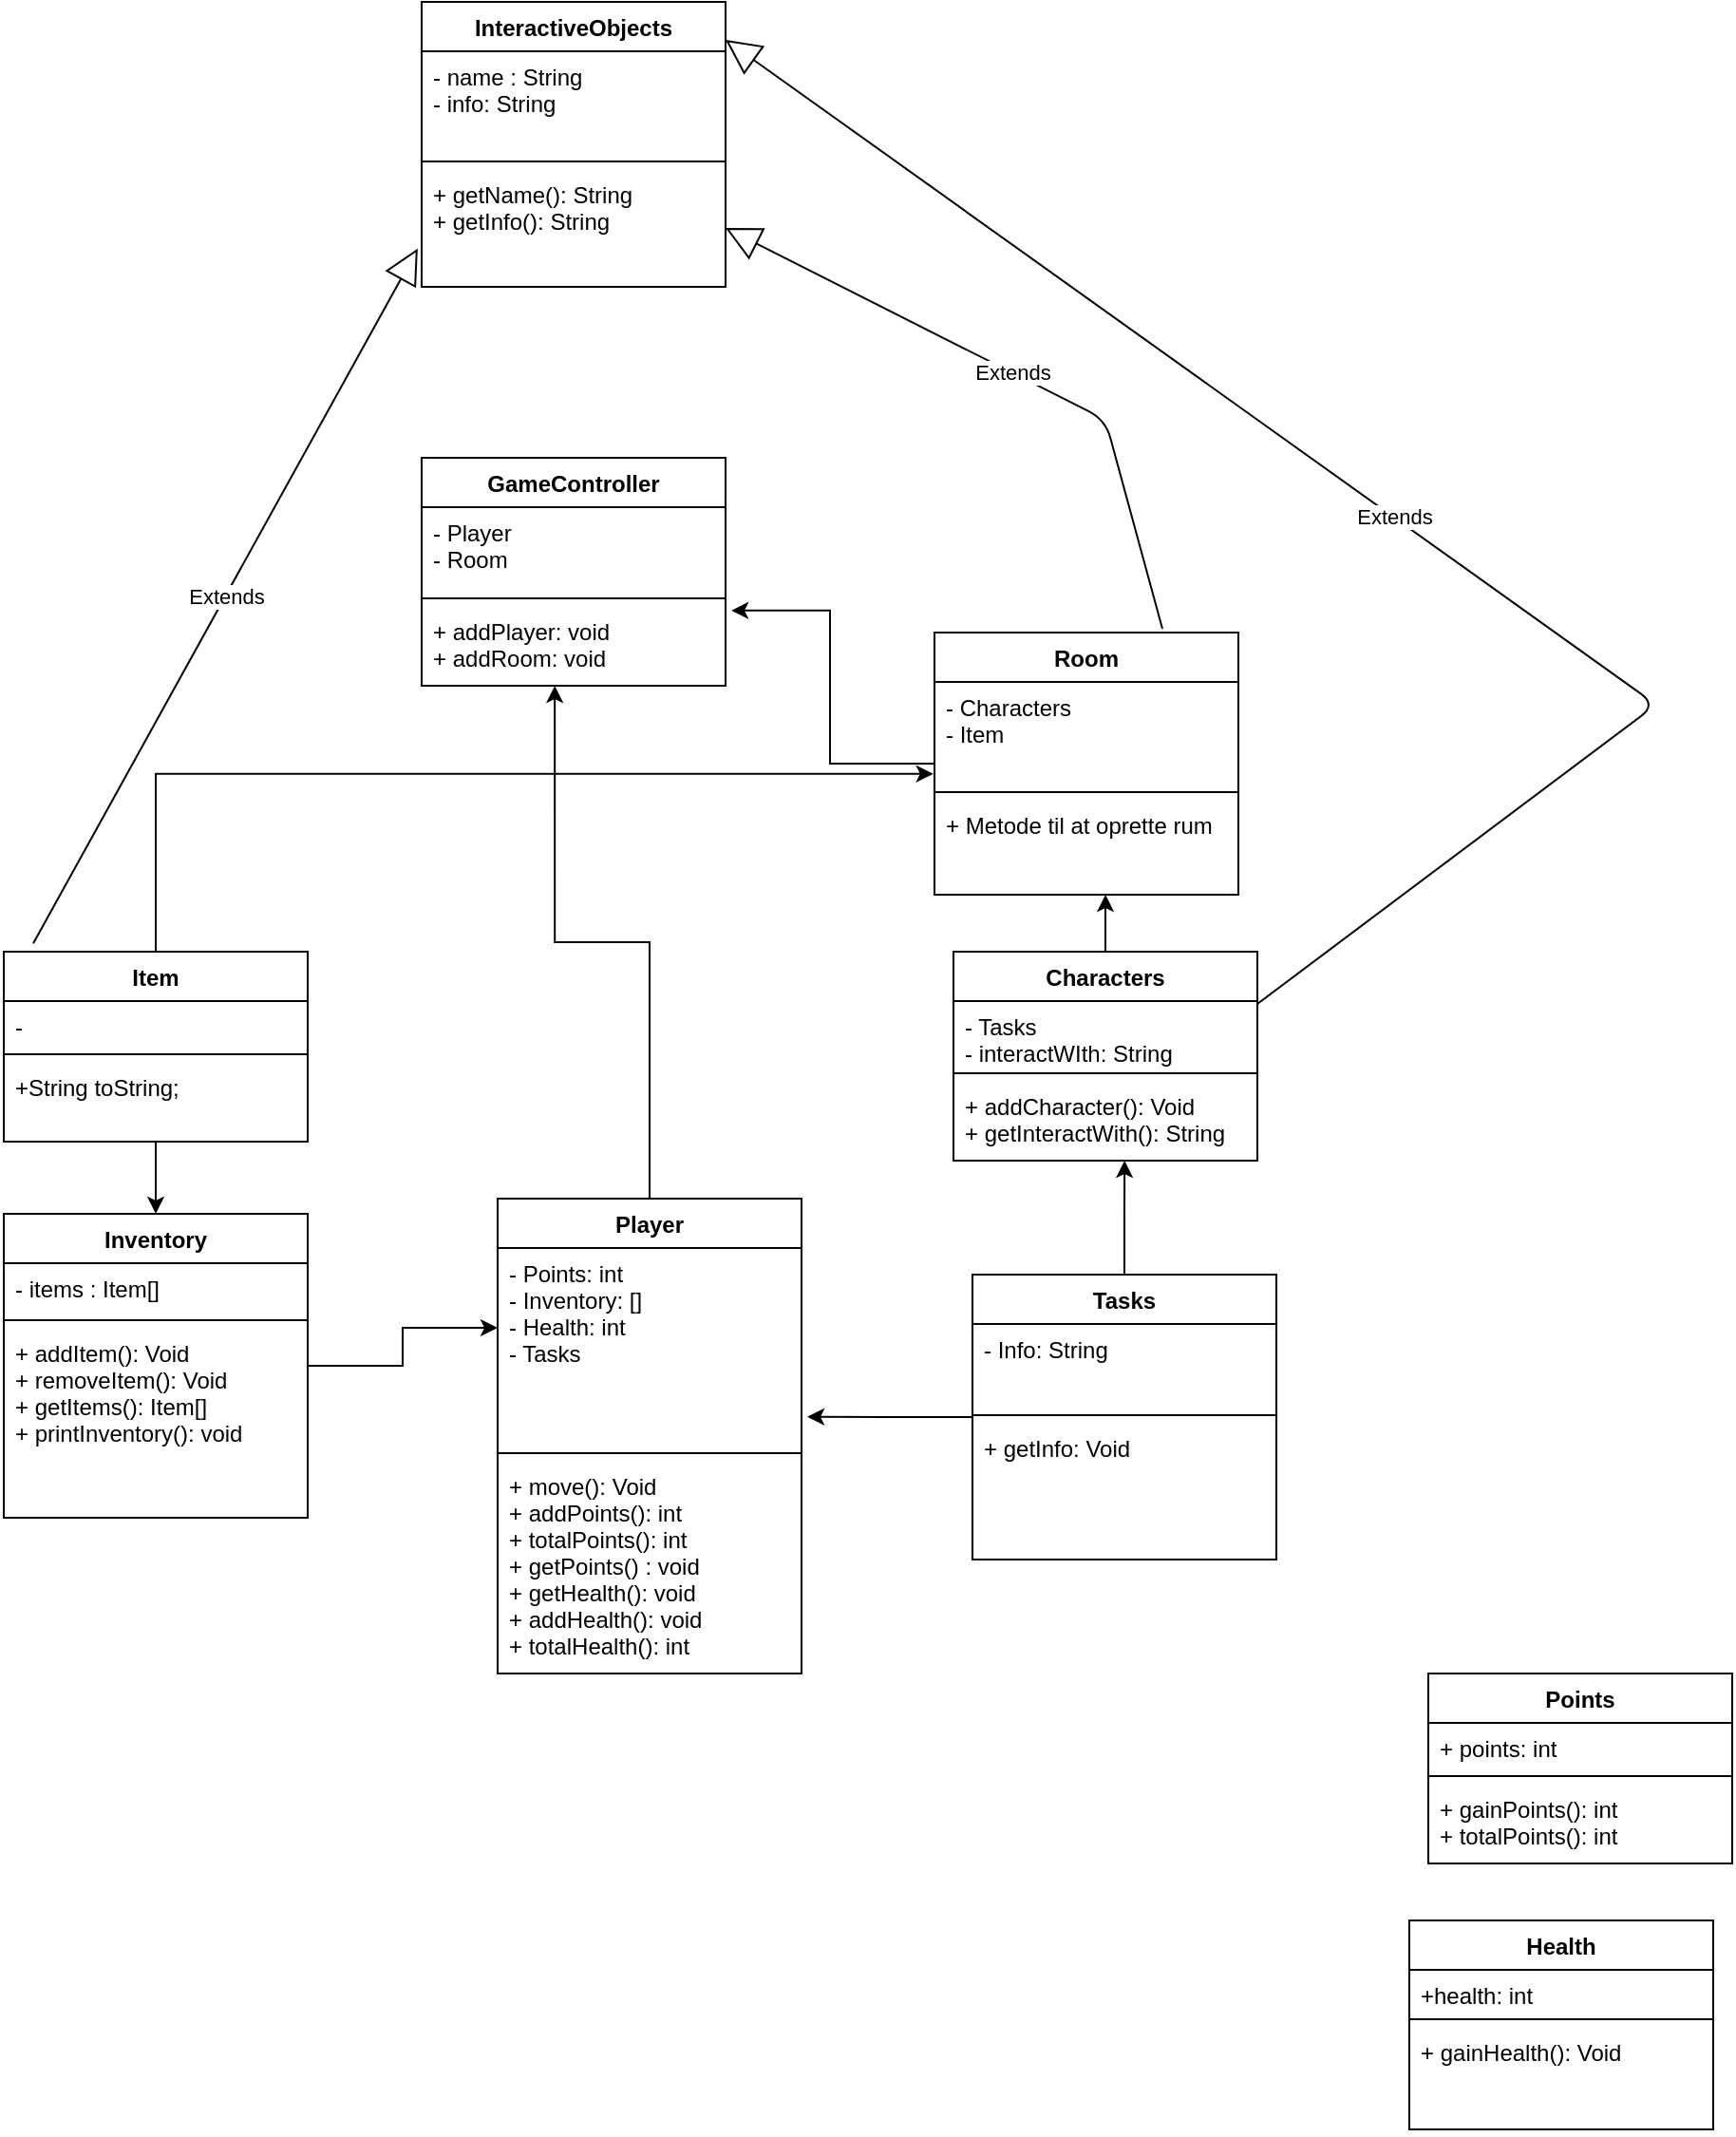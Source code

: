 <mxfile version="13.8.3" type="github">
  <diagram id="OaIZEHk09cOnDfYloAlH" name="Page-1">
    <mxGraphModel dx="1336" dy="1716" grid="1" gridSize="10" guides="1" tooltips="1" connect="1" arrows="1" fold="1" page="1" pageScale="1" pageWidth="827" pageHeight="1169" math="0" shadow="0">
      <root>
        <mxCell id="0" />
        <mxCell id="1" parent="0" />
        <mxCell id="fyJtYtqgs7xTM8hpXgKs-1" value="InteractiveObjects" style="swimlane;fontStyle=1;align=center;verticalAlign=top;childLayout=stackLayout;horizontal=1;startSize=26;horizontalStack=0;resizeParent=1;resizeParentMax=0;resizeLast=0;collapsible=1;marginBottom=0;" parent="1" vertex="1">
          <mxGeometry x="100" y="-270" width="160" height="150" as="geometry" />
        </mxCell>
        <mxCell id="fyJtYtqgs7xTM8hpXgKs-2" value="- name : String&#xa;- info: String&#xa;" style="text;strokeColor=none;fillColor=none;align=left;verticalAlign=top;spacingLeft=4;spacingRight=4;overflow=hidden;rotatable=0;points=[[0,0.5],[1,0.5]];portConstraint=eastwest;" parent="fyJtYtqgs7xTM8hpXgKs-1" vertex="1">
          <mxGeometry y="26" width="160" height="54" as="geometry" />
        </mxCell>
        <mxCell id="fyJtYtqgs7xTM8hpXgKs-3" value="" style="line;strokeWidth=1;fillColor=none;align=left;verticalAlign=middle;spacingTop=-1;spacingLeft=3;spacingRight=3;rotatable=0;labelPosition=right;points=[];portConstraint=eastwest;" parent="fyJtYtqgs7xTM8hpXgKs-1" vertex="1">
          <mxGeometry y="80" width="160" height="8" as="geometry" />
        </mxCell>
        <mxCell id="fyJtYtqgs7xTM8hpXgKs-4" value="+ getName(): String&#xa;+ getInfo(): String&#xa;" style="text;strokeColor=none;fillColor=none;align=left;verticalAlign=top;spacingLeft=4;spacingRight=4;overflow=hidden;rotatable=0;points=[[0,0.5],[1,0.5]];portConstraint=eastwest;" parent="fyJtYtqgs7xTM8hpXgKs-1" vertex="1">
          <mxGeometry y="88" width="160" height="62" as="geometry" />
        </mxCell>
        <mxCell id="Br5TqSRko3BlNioLOSHJ-10" value="Health" style="swimlane;fontStyle=1;align=center;verticalAlign=top;childLayout=stackLayout;horizontal=1;startSize=26;horizontalStack=0;resizeParent=1;resizeParentMax=0;resizeLast=0;collapsible=1;marginBottom=0;" parent="1" vertex="1">
          <mxGeometry x="620" y="740" width="160" height="110" as="geometry" />
        </mxCell>
        <mxCell id="Br5TqSRko3BlNioLOSHJ-11" value="+health: int" style="text;strokeColor=none;fillColor=none;align=left;verticalAlign=top;spacingLeft=4;spacingRight=4;overflow=hidden;rotatable=0;points=[[0,0.5],[1,0.5]];portConstraint=eastwest;" parent="Br5TqSRko3BlNioLOSHJ-10" vertex="1">
          <mxGeometry y="26" width="160" height="22" as="geometry" />
        </mxCell>
        <mxCell id="Br5TqSRko3BlNioLOSHJ-12" value="" style="line;strokeWidth=1;fillColor=none;align=left;verticalAlign=middle;spacingTop=-1;spacingLeft=3;spacingRight=3;rotatable=0;labelPosition=right;points=[];portConstraint=eastwest;" parent="Br5TqSRko3BlNioLOSHJ-10" vertex="1">
          <mxGeometry y="48" width="160" height="8" as="geometry" />
        </mxCell>
        <mxCell id="Br5TqSRko3BlNioLOSHJ-13" value="+ gainHealth(): Void&#xa;" style="text;strokeColor=none;fillColor=none;align=left;verticalAlign=top;spacingLeft=4;spacingRight=4;overflow=hidden;rotatable=0;points=[[0,0.5],[1,0.5]];portConstraint=eastwest;" parent="Br5TqSRko3BlNioLOSHJ-10" vertex="1">
          <mxGeometry y="56" width="160" height="54" as="geometry" />
        </mxCell>
        <mxCell id="fyJtYtqgs7xTM8hpXgKs-21" value="Points" style="swimlane;fontStyle=1;align=center;verticalAlign=top;childLayout=stackLayout;horizontal=1;startSize=26;horizontalStack=0;resizeParent=1;resizeParentMax=0;resizeLast=0;collapsible=1;marginBottom=0;" parent="1" vertex="1">
          <mxGeometry x="630" y="610" width="160" height="100" as="geometry" />
        </mxCell>
        <mxCell id="fyJtYtqgs7xTM8hpXgKs-22" value="+ points: int" style="text;strokeColor=none;fillColor=none;align=left;verticalAlign=top;spacingLeft=4;spacingRight=4;overflow=hidden;rotatable=0;points=[[0,0.5],[1,0.5]];portConstraint=eastwest;" parent="fyJtYtqgs7xTM8hpXgKs-21" vertex="1">
          <mxGeometry y="26" width="160" height="24" as="geometry" />
        </mxCell>
        <mxCell id="fyJtYtqgs7xTM8hpXgKs-23" value="" style="line;strokeWidth=1;fillColor=none;align=left;verticalAlign=middle;spacingTop=-1;spacingLeft=3;spacingRight=3;rotatable=0;labelPosition=right;points=[];portConstraint=eastwest;" parent="fyJtYtqgs7xTM8hpXgKs-21" vertex="1">
          <mxGeometry y="50" width="160" height="8" as="geometry" />
        </mxCell>
        <mxCell id="fyJtYtqgs7xTM8hpXgKs-24" value="+ gainPoints(): int&#xa;+ totalPoints(): int" style="text;strokeColor=none;fillColor=none;align=left;verticalAlign=top;spacingLeft=4;spacingRight=4;overflow=hidden;rotatable=0;points=[[0,0.5],[1,0.5]];portConstraint=eastwest;" parent="fyJtYtqgs7xTM8hpXgKs-21" vertex="1">
          <mxGeometry y="58" width="160" height="42" as="geometry" />
        </mxCell>
        <mxCell id="Wz_xO3bhvmFDx0TktLbk-16" style="edgeStyle=orthogonalEdgeStyle;rounded=0;orthogonalLoop=1;jettySize=auto;html=1;entryX=0.438;entryY=1;entryDx=0;entryDy=0;entryPerimeter=0;" parent="1" source="Br5TqSRko3BlNioLOSHJ-26" target="Wz_xO3bhvmFDx0TktLbk-15" edge="1">
          <mxGeometry relative="1" as="geometry">
            <mxPoint x="220" y="120" as="targetPoint" />
          </mxGeometry>
        </mxCell>
        <mxCell id="Br5TqSRko3BlNioLOSHJ-26" value="Player" style="swimlane;fontStyle=1;align=center;verticalAlign=top;childLayout=stackLayout;horizontal=1;startSize=26;horizontalStack=0;resizeParent=1;resizeParentMax=0;resizeLast=0;collapsible=1;marginBottom=0;" parent="1" vertex="1">
          <mxGeometry x="140" y="360" width="160" height="250" as="geometry" />
        </mxCell>
        <mxCell id="Br5TqSRko3BlNioLOSHJ-27" value="- Points: int&#xa;- Inventory: [] &#xa;- Health: int&#xa;- Tasks" style="text;strokeColor=none;fillColor=none;align=left;verticalAlign=top;spacingLeft=4;spacingRight=4;overflow=hidden;rotatable=0;points=[[0,0.5],[1,0.5]];portConstraint=eastwest;" parent="Br5TqSRko3BlNioLOSHJ-26" vertex="1">
          <mxGeometry y="26" width="160" height="104" as="geometry" />
        </mxCell>
        <mxCell id="Br5TqSRko3BlNioLOSHJ-28" value="" style="line;strokeWidth=1;fillColor=none;align=left;verticalAlign=middle;spacingTop=-1;spacingLeft=3;spacingRight=3;rotatable=0;labelPosition=right;points=[];portConstraint=eastwest;" parent="Br5TqSRko3BlNioLOSHJ-26" vertex="1">
          <mxGeometry y="130" width="160" height="8" as="geometry" />
        </mxCell>
        <mxCell id="Br5TqSRko3BlNioLOSHJ-29" value="+ move(): Void&#xa;+ addPoints(): int&#xa;+ totalPoints(): int&#xa;+ getPoints() : void&#xa;+ getHealth(): void&#xa;+ addHealth(): void&#xa;+ totalHealth(): int" style="text;strokeColor=none;fillColor=none;align=left;verticalAlign=top;spacingLeft=4;spacingRight=4;overflow=hidden;rotatable=0;points=[[0,0.5],[1,0.5]];portConstraint=eastwest;" parent="Br5TqSRko3BlNioLOSHJ-26" vertex="1">
          <mxGeometry y="138" width="160" height="112" as="geometry" />
        </mxCell>
        <mxCell id="XbGQKsOe6jxwTN5SNM0O-1" style="edgeStyle=orthogonalEdgeStyle;rounded=0;orthogonalLoop=1;jettySize=auto;html=1;entryX=0.5;entryY=0;entryDx=0;entryDy=0;" parent="1" source="fyJtYtqgs7xTM8hpXgKs-5" target="fyJtYtqgs7xTM8hpXgKs-17" edge="1">
          <mxGeometry relative="1" as="geometry" />
        </mxCell>
        <mxCell id="XbGQKsOe6jxwTN5SNM0O-8" style="edgeStyle=orthogonalEdgeStyle;rounded=0;orthogonalLoop=1;jettySize=auto;html=1;entryX=-0.004;entryY=0.896;entryDx=0;entryDy=0;entryPerimeter=0;" parent="1" source="fyJtYtqgs7xTM8hpXgKs-5" target="fyJtYtqgs7xTM8hpXgKs-26" edge="1">
          <mxGeometry relative="1" as="geometry" />
        </mxCell>
        <mxCell id="fyJtYtqgs7xTM8hpXgKs-5" value="Item" style="swimlane;fontStyle=1;align=center;verticalAlign=top;childLayout=stackLayout;horizontal=1;startSize=26;horizontalStack=0;resizeParent=1;resizeParentMax=0;resizeLast=0;collapsible=1;marginBottom=0;" parent="1" vertex="1">
          <mxGeometry x="-120" y="230" width="160" height="100" as="geometry" />
        </mxCell>
        <mxCell id="fyJtYtqgs7xTM8hpXgKs-6" value="- " style="text;strokeColor=none;fillColor=none;align=left;verticalAlign=top;spacingLeft=4;spacingRight=4;overflow=hidden;rotatable=0;points=[[0,0.5],[1,0.5]];portConstraint=eastwest;" parent="fyJtYtqgs7xTM8hpXgKs-5" vertex="1">
          <mxGeometry y="26" width="160" height="24" as="geometry" />
        </mxCell>
        <mxCell id="fyJtYtqgs7xTM8hpXgKs-7" value="" style="line;strokeWidth=1;fillColor=none;align=left;verticalAlign=middle;spacingTop=-1;spacingLeft=3;spacingRight=3;rotatable=0;labelPosition=right;points=[];portConstraint=eastwest;" parent="fyJtYtqgs7xTM8hpXgKs-5" vertex="1">
          <mxGeometry y="50" width="160" height="8" as="geometry" />
        </mxCell>
        <mxCell id="fyJtYtqgs7xTM8hpXgKs-8" value="+String toString; " style="text;strokeColor=none;fillColor=none;align=left;verticalAlign=top;spacingLeft=4;spacingRight=4;overflow=hidden;rotatable=0;points=[[0,0.5],[1,0.5]];portConstraint=eastwest;" parent="fyJtYtqgs7xTM8hpXgKs-5" vertex="1">
          <mxGeometry y="58" width="160" height="42" as="geometry" />
        </mxCell>
        <mxCell id="XbGQKsOe6jxwTN5SNM0O-13" style="edgeStyle=orthogonalEdgeStyle;rounded=0;orthogonalLoop=1;jettySize=auto;html=1;entryX=0.563;entryY=1;entryDx=0;entryDy=0;entryPerimeter=0;" parent="1" source="Br5TqSRko3BlNioLOSHJ-41" target="fyJtYtqgs7xTM8hpXgKs-12" edge="1">
          <mxGeometry relative="1" as="geometry" />
        </mxCell>
        <mxCell id="XbGQKsOe6jxwTN5SNM0O-15" style="edgeStyle=orthogonalEdgeStyle;rounded=0;orthogonalLoop=1;jettySize=auto;html=1;entryX=1.019;entryY=0.854;entryDx=0;entryDy=0;entryPerimeter=0;" parent="1" source="Br5TqSRko3BlNioLOSHJ-41" target="Br5TqSRko3BlNioLOSHJ-27" edge="1">
          <mxGeometry relative="1" as="geometry" />
        </mxCell>
        <mxCell id="Br5TqSRko3BlNioLOSHJ-41" value="Tasks" style="swimlane;fontStyle=1;align=center;verticalAlign=top;childLayout=stackLayout;horizontal=1;startSize=26;horizontalStack=0;resizeParent=1;resizeParentMax=0;resizeLast=0;collapsible=1;marginBottom=0;" parent="1" vertex="1">
          <mxGeometry x="390" y="400" width="160" height="150" as="geometry" />
        </mxCell>
        <mxCell id="Br5TqSRko3BlNioLOSHJ-42" value="- Info: String" style="text;strokeColor=none;fillColor=none;align=left;verticalAlign=top;spacingLeft=4;spacingRight=4;overflow=hidden;rotatable=0;points=[[0,0.5],[1,0.5]];portConstraint=eastwest;" parent="Br5TqSRko3BlNioLOSHJ-41" vertex="1">
          <mxGeometry y="26" width="160" height="44" as="geometry" />
        </mxCell>
        <mxCell id="Br5TqSRko3BlNioLOSHJ-43" value="" style="line;strokeWidth=1;fillColor=none;align=left;verticalAlign=middle;spacingTop=-1;spacingLeft=3;spacingRight=3;rotatable=0;labelPosition=right;points=[];portConstraint=eastwest;" parent="Br5TqSRko3BlNioLOSHJ-41" vertex="1">
          <mxGeometry y="70" width="160" height="8" as="geometry" />
        </mxCell>
        <mxCell id="Br5TqSRko3BlNioLOSHJ-44" value="+ getInfo: Void" style="text;strokeColor=none;fillColor=none;align=left;verticalAlign=top;spacingLeft=4;spacingRight=4;overflow=hidden;rotatable=0;points=[[0,0.5],[1,0.5]];portConstraint=eastwest;" parent="Br5TqSRko3BlNioLOSHJ-41" vertex="1">
          <mxGeometry y="78" width="160" height="72" as="geometry" />
        </mxCell>
        <mxCell id="Wz_xO3bhvmFDx0TktLbk-18" style="edgeStyle=orthogonalEdgeStyle;rounded=0;orthogonalLoop=1;jettySize=auto;html=1;entryX=1.019;entryY=0.058;entryDx=0;entryDy=0;entryPerimeter=0;" parent="1" source="fyJtYtqgs7xTM8hpXgKs-25" target="Wz_xO3bhvmFDx0TktLbk-15" edge="1">
          <mxGeometry relative="1" as="geometry" />
        </mxCell>
        <mxCell id="fyJtYtqgs7xTM8hpXgKs-25" value="Room" style="swimlane;fontStyle=1;align=center;verticalAlign=top;childLayout=stackLayout;horizontal=1;startSize=26;horizontalStack=0;resizeParent=1;resizeParentMax=0;resizeLast=0;collapsible=1;marginBottom=0;" parent="1" vertex="1">
          <mxGeometry x="370" y="62" width="160" height="138" as="geometry" />
        </mxCell>
        <mxCell id="fyJtYtqgs7xTM8hpXgKs-26" value="- Characters&#xa;- Item " style="text;strokeColor=none;fillColor=none;align=left;verticalAlign=top;spacingLeft=4;spacingRight=4;overflow=hidden;rotatable=0;points=[[0,0.5],[1,0.5]];portConstraint=eastwest;" parent="fyJtYtqgs7xTM8hpXgKs-25" vertex="1">
          <mxGeometry y="26" width="160" height="54" as="geometry" />
        </mxCell>
        <mxCell id="fyJtYtqgs7xTM8hpXgKs-27" value="" style="line;strokeWidth=1;fillColor=none;align=left;verticalAlign=middle;spacingTop=-1;spacingLeft=3;spacingRight=3;rotatable=0;labelPosition=right;points=[];portConstraint=eastwest;" parent="fyJtYtqgs7xTM8hpXgKs-25" vertex="1">
          <mxGeometry y="80" width="160" height="8" as="geometry" />
        </mxCell>
        <mxCell id="fyJtYtqgs7xTM8hpXgKs-28" value="+ Metode til at oprette rum" style="text;strokeColor=none;fillColor=none;align=left;verticalAlign=top;spacingLeft=4;spacingRight=4;overflow=hidden;rotatable=0;points=[[0,0.5],[1,0.5]];portConstraint=eastwest;" parent="fyJtYtqgs7xTM8hpXgKs-25" vertex="1">
          <mxGeometry y="88" width="160" height="50" as="geometry" />
        </mxCell>
        <mxCell id="XbGQKsOe6jxwTN5SNM0O-10" style="edgeStyle=orthogonalEdgeStyle;rounded=0;orthogonalLoop=1;jettySize=auto;html=1;entryX=0.563;entryY=1;entryDx=0;entryDy=0;entryPerimeter=0;" parent="1" source="fyJtYtqgs7xTM8hpXgKs-9" target="fyJtYtqgs7xTM8hpXgKs-28" edge="1">
          <mxGeometry relative="1" as="geometry" />
        </mxCell>
        <mxCell id="fyJtYtqgs7xTM8hpXgKs-9" value="Characters" style="swimlane;fontStyle=1;align=center;verticalAlign=top;childLayout=stackLayout;horizontal=1;startSize=26;horizontalStack=0;resizeParent=1;resizeParentMax=0;resizeLast=0;collapsible=1;marginBottom=0;" parent="1" vertex="1">
          <mxGeometry x="380" y="230" width="160" height="110" as="geometry" />
        </mxCell>
        <mxCell id="fyJtYtqgs7xTM8hpXgKs-10" value="- Tasks&#xa;- interactWIth: String" style="text;strokeColor=none;fillColor=none;align=left;verticalAlign=top;spacingLeft=4;spacingRight=4;overflow=hidden;rotatable=0;points=[[0,0.5],[1,0.5]];portConstraint=eastwest;" parent="fyJtYtqgs7xTM8hpXgKs-9" vertex="1">
          <mxGeometry y="26" width="160" height="34" as="geometry" />
        </mxCell>
        <mxCell id="fyJtYtqgs7xTM8hpXgKs-11" value="" style="line;strokeWidth=1;fillColor=none;align=left;verticalAlign=middle;spacingTop=-1;spacingLeft=3;spacingRight=3;rotatable=0;labelPosition=right;points=[];portConstraint=eastwest;" parent="fyJtYtqgs7xTM8hpXgKs-9" vertex="1">
          <mxGeometry y="60" width="160" height="8" as="geometry" />
        </mxCell>
        <mxCell id="fyJtYtqgs7xTM8hpXgKs-12" value="+ addCharacter(): Void&#xa;+ getInteractWith(): String" style="text;strokeColor=none;fillColor=none;align=left;verticalAlign=top;spacingLeft=4;spacingRight=4;overflow=hidden;rotatable=0;points=[[0,0.5],[1,0.5]];portConstraint=eastwest;" parent="fyJtYtqgs7xTM8hpXgKs-9" vertex="1">
          <mxGeometry y="68" width="160" height="42" as="geometry" />
        </mxCell>
        <mxCell id="XbGQKsOe6jxwTN5SNM0O-3" style="edgeStyle=orthogonalEdgeStyle;rounded=0;orthogonalLoop=1;jettySize=auto;html=1;entryX=0;entryY=0.404;entryDx=0;entryDy=0;entryPerimeter=0;" parent="1" source="fyJtYtqgs7xTM8hpXgKs-17" target="Br5TqSRko3BlNioLOSHJ-27" edge="1">
          <mxGeometry relative="1" as="geometry" />
        </mxCell>
        <mxCell id="fyJtYtqgs7xTM8hpXgKs-17" value="Inventory" style="swimlane;fontStyle=1;align=center;verticalAlign=top;childLayout=stackLayout;horizontal=1;startSize=26;horizontalStack=0;resizeParent=1;resizeParentMax=0;resizeLast=0;collapsible=1;marginBottom=0;" parent="1" vertex="1">
          <mxGeometry x="-120" y="368" width="160" height="160" as="geometry" />
        </mxCell>
        <mxCell id="fyJtYtqgs7xTM8hpXgKs-18" value="- items : Item[]" style="text;strokeColor=none;fillColor=none;align=left;verticalAlign=top;spacingLeft=4;spacingRight=4;overflow=hidden;rotatable=0;points=[[0,0.5],[1,0.5]];portConstraint=eastwest;" parent="fyJtYtqgs7xTM8hpXgKs-17" vertex="1">
          <mxGeometry y="26" width="160" height="26" as="geometry" />
        </mxCell>
        <mxCell id="fyJtYtqgs7xTM8hpXgKs-19" value="" style="line;strokeWidth=1;fillColor=none;align=left;verticalAlign=middle;spacingTop=-1;spacingLeft=3;spacingRight=3;rotatable=0;labelPosition=right;points=[];portConstraint=eastwest;" parent="fyJtYtqgs7xTM8hpXgKs-17" vertex="1">
          <mxGeometry y="52" width="160" height="8" as="geometry" />
        </mxCell>
        <mxCell id="fyJtYtqgs7xTM8hpXgKs-20" value="+ addItem(): Void &#xa;+ removeItem(): Void&#xa;+ getItems(): Item[]&#xa;+ printInventory(): void" style="text;strokeColor=none;fillColor=none;align=left;verticalAlign=top;spacingLeft=4;spacingRight=4;overflow=hidden;rotatable=0;points=[[0,0.5],[1,0.5]];portConstraint=eastwest;" parent="fyJtYtqgs7xTM8hpXgKs-17" vertex="1">
          <mxGeometry y="60" width="160" height="100" as="geometry" />
        </mxCell>
        <mxCell id="Wz_xO3bhvmFDx0TktLbk-11" value="Extends" style="endArrow=block;endSize=16;endFill=0;html=1;entryX=1;entryY=0.5;entryDx=0;entryDy=0;" parent="1" target="fyJtYtqgs7xTM8hpXgKs-4" edge="1">
          <mxGeometry width="160" relative="1" as="geometry">
            <mxPoint x="490" y="60" as="sourcePoint" />
            <mxPoint x="540" y="-60" as="targetPoint" />
            <Array as="points">
              <mxPoint x="460" y="-50" />
            </Array>
          </mxGeometry>
        </mxCell>
        <mxCell id="Wz_xO3bhvmFDx0TktLbk-12" value="GameController" style="swimlane;fontStyle=1;align=center;verticalAlign=top;childLayout=stackLayout;horizontal=1;startSize=26;horizontalStack=0;resizeParent=1;resizeParentMax=0;resizeLast=0;collapsible=1;marginBottom=0;" parent="1" vertex="1">
          <mxGeometry x="100" y="-30" width="160" height="120" as="geometry" />
        </mxCell>
        <mxCell id="Wz_xO3bhvmFDx0TktLbk-13" value="- Player&#xa;- Room" style="text;strokeColor=none;fillColor=none;align=left;verticalAlign=top;spacingLeft=4;spacingRight=4;overflow=hidden;rotatable=0;points=[[0,0.5],[1,0.5]];portConstraint=eastwest;" parent="Wz_xO3bhvmFDx0TktLbk-12" vertex="1">
          <mxGeometry y="26" width="160" height="44" as="geometry" />
        </mxCell>
        <mxCell id="Wz_xO3bhvmFDx0TktLbk-14" value="" style="line;strokeWidth=1;fillColor=none;align=left;verticalAlign=middle;spacingTop=-1;spacingLeft=3;spacingRight=3;rotatable=0;labelPosition=right;points=[];portConstraint=eastwest;" parent="Wz_xO3bhvmFDx0TktLbk-12" vertex="1">
          <mxGeometry y="70" width="160" height="8" as="geometry" />
        </mxCell>
        <mxCell id="Wz_xO3bhvmFDx0TktLbk-15" value="+ addPlayer: void&#xa;+ addRoom: void" style="text;strokeColor=none;fillColor=none;align=left;verticalAlign=top;spacingLeft=4;spacingRight=4;overflow=hidden;rotatable=0;points=[[0,0.5],[1,0.5]];portConstraint=eastwest;" parent="Wz_xO3bhvmFDx0TktLbk-12" vertex="1">
          <mxGeometry y="78" width="160" height="42" as="geometry" />
        </mxCell>
        <mxCell id="Wz_xO3bhvmFDx0TktLbk-19" value="Extends" style="endArrow=block;endSize=16;endFill=0;html=1;entryX=-0.013;entryY=0.675;entryDx=0;entryDy=0;entryPerimeter=0;exitX=0.097;exitY=-0.044;exitDx=0;exitDy=0;exitPerimeter=0;" parent="1" source="fyJtYtqgs7xTM8hpXgKs-5" target="fyJtYtqgs7xTM8hpXgKs-4" edge="1">
          <mxGeometry width="160" relative="1" as="geometry">
            <mxPoint x="-170" y="-20" as="sourcePoint" />
            <mxPoint x="-10" y="-20" as="targetPoint" />
          </mxGeometry>
        </mxCell>
        <mxCell id="Wz_xO3bhvmFDx0TktLbk-20" value="Extends" style="endArrow=block;endSize=16;endFill=0;html=1;entryX=1;entryY=0.133;entryDx=0;entryDy=0;entryPerimeter=0;exitX=1;exitY=0.25;exitDx=0;exitDy=0;" parent="1" source="fyJtYtqgs7xTM8hpXgKs-9" target="fyJtYtqgs7xTM8hpXgKs-1" edge="1">
          <mxGeometry width="160" relative="1" as="geometry">
            <mxPoint x="550" y="250" as="sourcePoint" />
            <mxPoint x="680" y="-140" as="targetPoint" />
            <Array as="points">
              <mxPoint x="750" y="100" />
            </Array>
          </mxGeometry>
        </mxCell>
      </root>
    </mxGraphModel>
  </diagram>
</mxfile>
